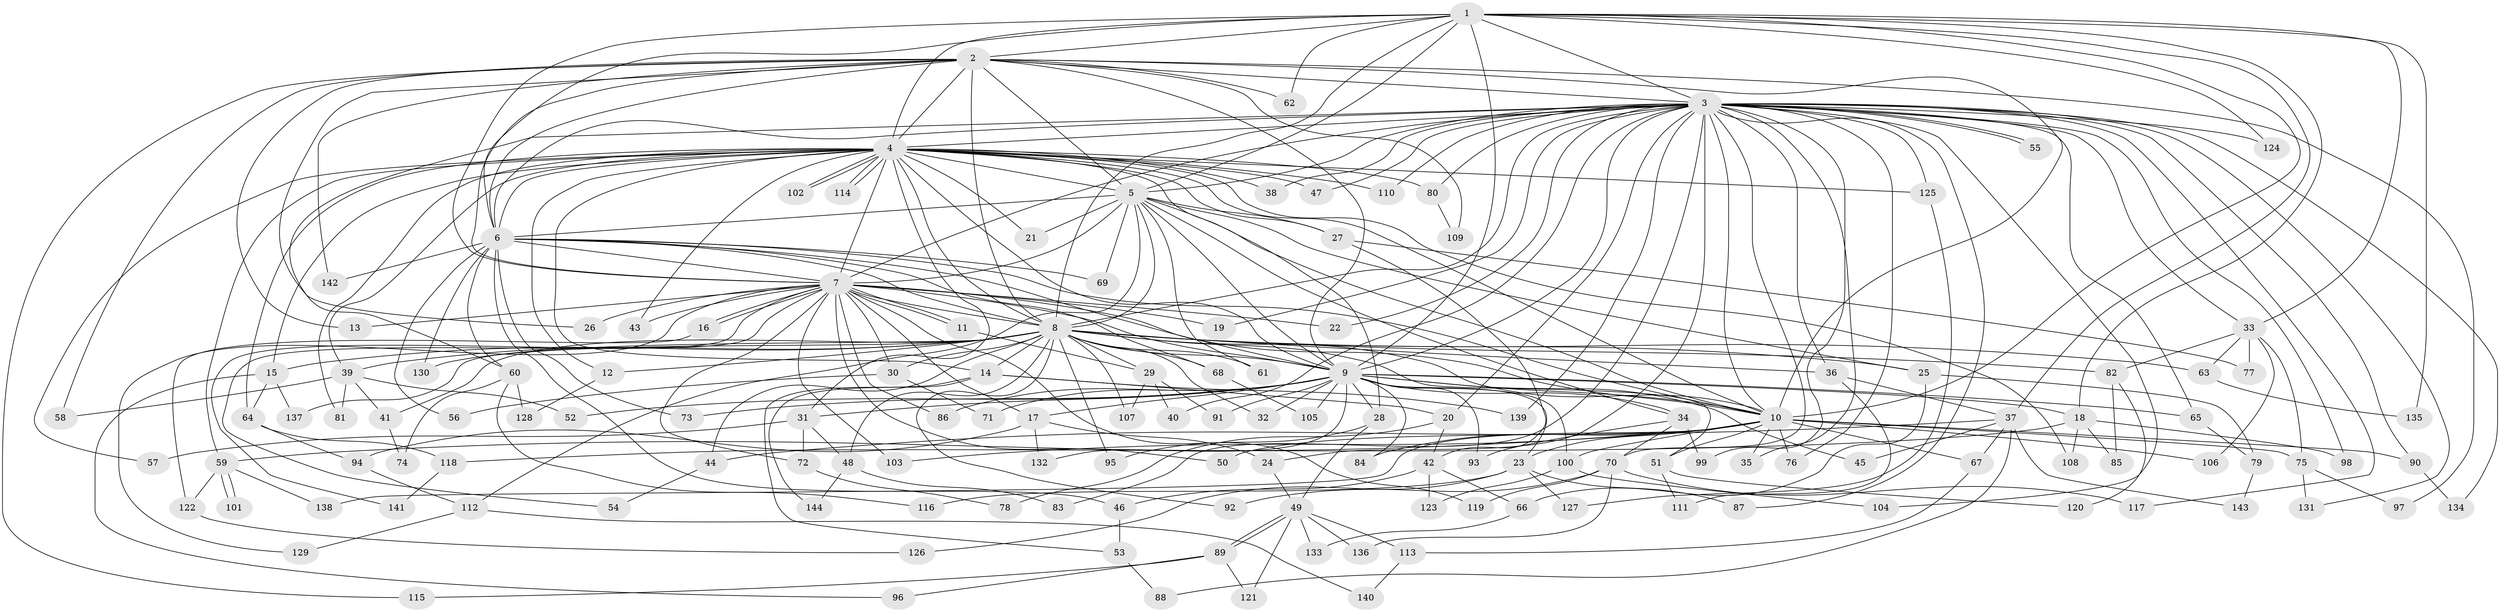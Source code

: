 // coarse degree distribution, {17: 0.027777777777777776, 14: 0.013888888888888888, 24: 0.013888888888888888, 13: 0.013888888888888888, 27: 0.013888888888888888, 12: 0.013888888888888888, 18: 0.027777777777777776, 9: 0.041666666666666664, 6: 0.041666666666666664, 5: 0.05555555555555555, 19: 0.013888888888888888, 7: 0.05555555555555555, 4: 0.09722222222222222, 3: 0.1527777777777778, 2: 0.375, 1: 0.041666666666666664}
// Generated by graph-tools (version 1.1) at 2025/49/03/04/25 22:49:24]
// undirected, 144 vertices, 313 edges
graph export_dot {
  node [color=gray90,style=filled];
  1;
  2;
  3;
  4;
  5;
  6;
  7;
  8;
  9;
  10;
  11;
  12;
  13;
  14;
  15;
  16;
  17;
  18;
  19;
  20;
  21;
  22;
  23;
  24;
  25;
  26;
  27;
  28;
  29;
  30;
  31;
  32;
  33;
  34;
  35;
  36;
  37;
  38;
  39;
  40;
  41;
  42;
  43;
  44;
  45;
  46;
  47;
  48;
  49;
  50;
  51;
  52;
  53;
  54;
  55;
  56;
  57;
  58;
  59;
  60;
  61;
  62;
  63;
  64;
  65;
  66;
  67;
  68;
  69;
  70;
  71;
  72;
  73;
  74;
  75;
  76;
  77;
  78;
  79;
  80;
  81;
  82;
  83;
  84;
  85;
  86;
  87;
  88;
  89;
  90;
  91;
  92;
  93;
  94;
  95;
  96;
  97;
  98;
  99;
  100;
  101;
  102;
  103;
  104;
  105;
  106;
  107;
  108;
  109;
  110;
  111;
  112;
  113;
  114;
  115;
  116;
  117;
  118;
  119;
  120;
  121;
  122;
  123;
  124;
  125;
  126;
  127;
  128;
  129;
  130;
  131;
  132;
  133;
  134;
  135;
  136;
  137;
  138;
  139;
  140;
  141;
  142;
  143;
  144;
  1 -- 2;
  1 -- 3;
  1 -- 4;
  1 -- 5;
  1 -- 6;
  1 -- 7;
  1 -- 8;
  1 -- 9;
  1 -- 10;
  1 -- 18;
  1 -- 33;
  1 -- 37;
  1 -- 62;
  1 -- 124;
  1 -- 135;
  2 -- 3;
  2 -- 4;
  2 -- 5;
  2 -- 6;
  2 -- 7;
  2 -- 8;
  2 -- 9;
  2 -- 10;
  2 -- 13;
  2 -- 26;
  2 -- 58;
  2 -- 62;
  2 -- 97;
  2 -- 109;
  2 -- 115;
  2 -- 142;
  3 -- 4;
  3 -- 5;
  3 -- 6;
  3 -- 7;
  3 -- 8;
  3 -- 9;
  3 -- 10;
  3 -- 19;
  3 -- 20;
  3 -- 22;
  3 -- 24;
  3 -- 33;
  3 -- 35;
  3 -- 36;
  3 -- 38;
  3 -- 40;
  3 -- 47;
  3 -- 55;
  3 -- 55;
  3 -- 60;
  3 -- 65;
  3 -- 70;
  3 -- 76;
  3 -- 80;
  3 -- 83;
  3 -- 87;
  3 -- 90;
  3 -- 98;
  3 -- 99;
  3 -- 104;
  3 -- 110;
  3 -- 117;
  3 -- 124;
  3 -- 125;
  3 -- 131;
  3 -- 134;
  3 -- 139;
  4 -- 5;
  4 -- 6;
  4 -- 7;
  4 -- 8;
  4 -- 9;
  4 -- 10;
  4 -- 12;
  4 -- 14;
  4 -- 15;
  4 -- 21;
  4 -- 27;
  4 -- 28;
  4 -- 31;
  4 -- 38;
  4 -- 39;
  4 -- 43;
  4 -- 47;
  4 -- 57;
  4 -- 59;
  4 -- 64;
  4 -- 80;
  4 -- 81;
  4 -- 102;
  4 -- 102;
  4 -- 108;
  4 -- 110;
  4 -- 114;
  4 -- 114;
  4 -- 125;
  5 -- 6;
  5 -- 7;
  5 -- 8;
  5 -- 9;
  5 -- 10;
  5 -- 21;
  5 -- 25;
  5 -- 27;
  5 -- 34;
  5 -- 61;
  5 -- 69;
  5 -- 112;
  6 -- 7;
  6 -- 8;
  6 -- 9;
  6 -- 10;
  6 -- 46;
  6 -- 56;
  6 -- 60;
  6 -- 68;
  6 -- 69;
  6 -- 73;
  6 -- 130;
  6 -- 142;
  7 -- 8;
  7 -- 9;
  7 -- 10;
  7 -- 11;
  7 -- 11;
  7 -- 13;
  7 -- 16;
  7 -- 16;
  7 -- 17;
  7 -- 19;
  7 -- 22;
  7 -- 26;
  7 -- 30;
  7 -- 43;
  7 -- 50;
  7 -- 54;
  7 -- 72;
  7 -- 86;
  7 -- 103;
  7 -- 119;
  7 -- 129;
  7 -- 141;
  8 -- 9;
  8 -- 10;
  8 -- 12;
  8 -- 14;
  8 -- 15;
  8 -- 25;
  8 -- 29;
  8 -- 30;
  8 -- 32;
  8 -- 36;
  8 -- 39;
  8 -- 41;
  8 -- 44;
  8 -- 48;
  8 -- 51;
  8 -- 61;
  8 -- 63;
  8 -- 68;
  8 -- 82;
  8 -- 92;
  8 -- 95;
  8 -- 107;
  8 -- 130;
  8 -- 137;
  9 -- 10;
  9 -- 17;
  9 -- 18;
  9 -- 23;
  9 -- 28;
  9 -- 31;
  9 -- 32;
  9 -- 34;
  9 -- 45;
  9 -- 52;
  9 -- 65;
  9 -- 71;
  9 -- 73;
  9 -- 84;
  9 -- 86;
  9 -- 91;
  9 -- 93;
  9 -- 100;
  9 -- 105;
  9 -- 132;
  10 -- 23;
  10 -- 35;
  10 -- 50;
  10 -- 51;
  10 -- 59;
  10 -- 67;
  10 -- 75;
  10 -- 76;
  10 -- 84;
  10 -- 90;
  10 -- 100;
  10 -- 103;
  10 -- 106;
  10 -- 138;
  11 -- 29;
  12 -- 128;
  14 -- 20;
  14 -- 53;
  14 -- 139;
  14 -- 144;
  15 -- 64;
  15 -- 96;
  15 -- 137;
  16 -- 122;
  17 -- 24;
  17 -- 94;
  17 -- 132;
  18 -- 85;
  18 -- 98;
  18 -- 108;
  18 -- 118;
  20 -- 42;
  20 -- 78;
  23 -- 87;
  23 -- 116;
  23 -- 126;
  23 -- 127;
  24 -- 49;
  25 -- 66;
  25 -- 79;
  27 -- 42;
  27 -- 77;
  28 -- 49;
  28 -- 95;
  29 -- 40;
  29 -- 91;
  29 -- 107;
  30 -- 56;
  30 -- 71;
  31 -- 48;
  31 -- 57;
  31 -- 72;
  33 -- 63;
  33 -- 75;
  33 -- 77;
  33 -- 82;
  33 -- 106;
  34 -- 70;
  34 -- 93;
  34 -- 99;
  36 -- 37;
  36 -- 111;
  37 -- 44;
  37 -- 45;
  37 -- 67;
  37 -- 88;
  37 -- 143;
  39 -- 41;
  39 -- 52;
  39 -- 58;
  39 -- 81;
  41 -- 74;
  42 -- 46;
  42 -- 66;
  42 -- 123;
  44 -- 54;
  46 -- 53;
  48 -- 83;
  48 -- 144;
  49 -- 89;
  49 -- 89;
  49 -- 113;
  49 -- 121;
  49 -- 133;
  49 -- 136;
  51 -- 111;
  51 -- 120;
  53 -- 88;
  59 -- 101;
  59 -- 101;
  59 -- 122;
  59 -- 138;
  60 -- 74;
  60 -- 116;
  60 -- 128;
  63 -- 135;
  64 -- 94;
  64 -- 118;
  65 -- 79;
  66 -- 133;
  67 -- 113;
  68 -- 105;
  70 -- 92;
  70 -- 117;
  70 -- 119;
  70 -- 136;
  72 -- 78;
  75 -- 97;
  75 -- 131;
  79 -- 143;
  80 -- 109;
  82 -- 85;
  82 -- 120;
  89 -- 96;
  89 -- 115;
  89 -- 121;
  90 -- 134;
  94 -- 112;
  100 -- 104;
  100 -- 123;
  112 -- 129;
  112 -- 140;
  113 -- 140;
  118 -- 141;
  122 -- 126;
  125 -- 127;
}
